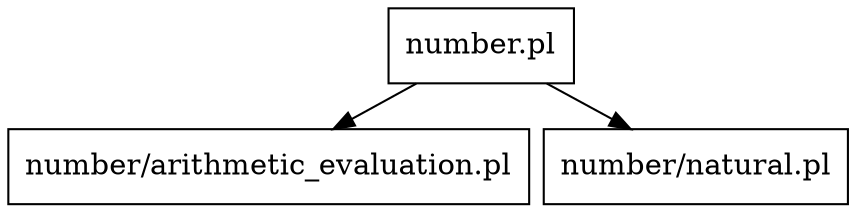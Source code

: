 digraph file_graph {
node [shape=rectangle]
nodesep = 0.1
ranksep = 0.3
"number.pl" -> "number/arithmetic_evaluation.pl"
"number.pl" -> "number/natural.pl"
}
